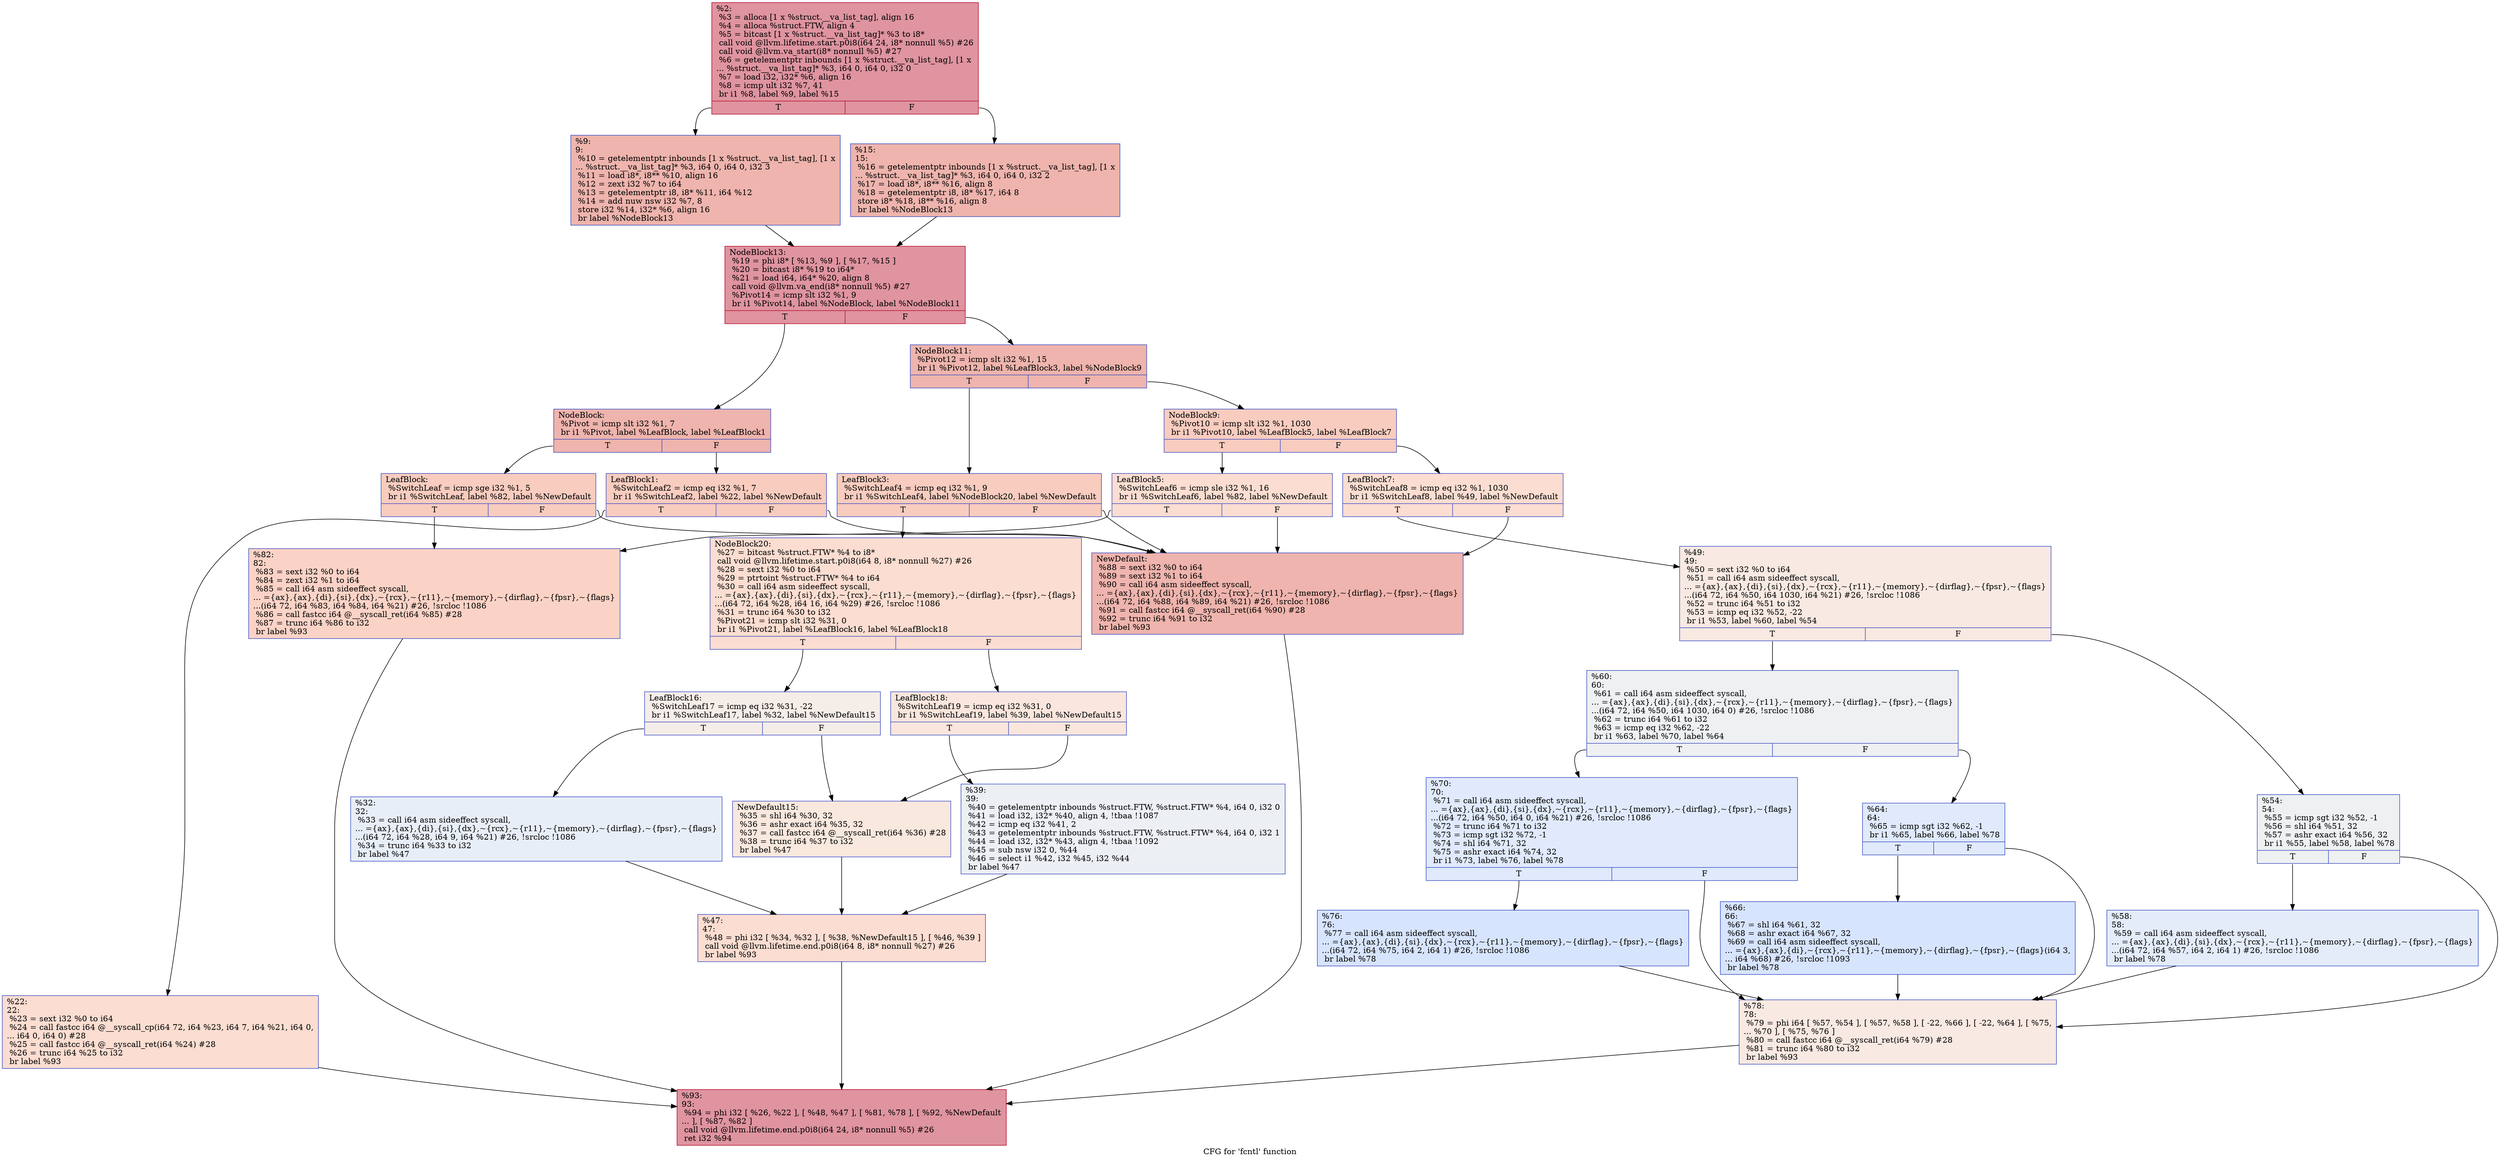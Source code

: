 digraph "CFG for 'fcntl' function" {
	label="CFG for 'fcntl' function";

	Node0x23c97b0 [shape=record,color="#b70d28ff", style=filled, fillcolor="#b70d2870",label="{%2:\l  %3 = alloca [1 x %struct.__va_list_tag], align 16\l  %4 = alloca %struct.FTW, align 4\l  %5 = bitcast [1 x %struct.__va_list_tag]* %3 to i8*\l  call void @llvm.lifetime.start.p0i8(i64 24, i8* nonnull %5) #26\l  call void @llvm.va_start(i8* nonnull %5) #27\l  %6 = getelementptr inbounds [1 x %struct.__va_list_tag], [1 x\l... %struct.__va_list_tag]* %3, i64 0, i64 0, i32 0\l  %7 = load i32, i32* %6, align 16\l  %8 = icmp ult i32 %7, 41\l  br i1 %8, label %9, label %15\l|{<s0>T|<s1>F}}"];
	Node0x23c97b0:s0 -> Node0x23cae70;
	Node0x23c97b0:s1 -> Node0x23caec0;
	Node0x23cae70 [shape=record,color="#3d50c3ff", style=filled, fillcolor="#d8564670",label="{%9:\l9:                                                \l  %10 = getelementptr inbounds [1 x %struct.__va_list_tag], [1 x\l... %struct.__va_list_tag]* %3, i64 0, i64 0, i32 3\l  %11 = load i8*, i8** %10, align 16\l  %12 = zext i32 %7 to i64\l  %13 = getelementptr i8, i8* %11, i64 %12\l  %14 = add nuw nsw i32 %7, 8\l  store i32 %14, i32* %6, align 16\l  br label %NodeBlock13\l}"];
	Node0x23cae70 -> Node0x23caf10;
	Node0x23caec0 [shape=record,color="#3d50c3ff", style=filled, fillcolor="#d8564670",label="{%15:\l15:                                               \l  %16 = getelementptr inbounds [1 x %struct.__va_list_tag], [1 x\l... %struct.__va_list_tag]* %3, i64 0, i64 0, i32 2\l  %17 = load i8*, i8** %16, align 8\l  %18 = getelementptr i8, i8* %17, i64 8\l  store i8* %18, i8** %16, align 8\l  br label %NodeBlock13\l}"];
	Node0x23caec0 -> Node0x23caf10;
	Node0x23caf10 [shape=record,color="#b70d28ff", style=filled, fillcolor="#b70d2870",label="{NodeBlock13:                                      \l  %19 = phi i8* [ %13, %9 ], [ %17, %15 ]\l  %20 = bitcast i8* %19 to i64*\l  %21 = load i64, i64* %20, align 8\l  call void @llvm.va_end(i8* nonnull %5) #27\l  %Pivot14 = icmp slt i32 %1, 9\l  br i1 %Pivot14, label %NodeBlock, label %NodeBlock11\l|{<s0>T|<s1>F}}"];
	Node0x23caf10:s0 -> Node0x23cb0f0;
	Node0x23caf10:s1 -> Node0x23caf60;
	Node0x23caf60 [shape=record,color="#3d50c3ff", style=filled, fillcolor="#d8564670",label="{NodeBlock11:                                      \l  %Pivot12 = icmp slt i32 %1, 15\l  br i1 %Pivot12, label %LeafBlock3, label %NodeBlock9\l|{<s0>T|<s1>F}}"];
	Node0x23caf60:s0 -> Node0x23cb0a0;
	Node0x23caf60:s1 -> Node0x23cafb0;
	Node0x23cafb0 [shape=record,color="#3d50c3ff", style=filled, fillcolor="#f08b6e70",label="{NodeBlock9:                                       \l  %Pivot10 = icmp slt i32 %1, 1030\l  br i1 %Pivot10, label %LeafBlock5, label %LeafBlock7\l|{<s0>T|<s1>F}}"];
	Node0x23cafb0:s0 -> Node0x23cb050;
	Node0x23cafb0:s1 -> Node0x23cb000;
	Node0x23cb000 [shape=record,color="#3d50c3ff", style=filled, fillcolor="#f7b39670",label="{LeafBlock7:                                       \l  %SwitchLeaf8 = icmp eq i32 %1, 1030\l  br i1 %SwitchLeaf8, label %49, label %NewDefault\l|{<s0>T|<s1>F}}"];
	Node0x23cb000:s0 -> Node0x23cb460;
	Node0x23cb000:s1 -> Node0x23cb780;
	Node0x23cb050 [shape=record,color="#3d50c3ff", style=filled, fillcolor="#f7b39670",label="{LeafBlock5:                                       \l  %SwitchLeaf6 = icmp sle i32 %1, 16\l  br i1 %SwitchLeaf6, label %82, label %NewDefault\l|{<s0>T|<s1>F}}"];
	Node0x23cb050:s0 -> Node0x23cb730;
	Node0x23cb050:s1 -> Node0x23cb780;
	Node0x23cb0a0 [shape=record,color="#3d50c3ff", style=filled, fillcolor="#f08b6e70",label="{LeafBlock3:                                       \l  %SwitchLeaf4 = icmp eq i32 %1, 9\l  br i1 %SwitchLeaf4, label %NodeBlock20, label %NewDefault\l|{<s0>T|<s1>F}}"];
	Node0x23cb0a0:s0 -> Node0x23cb230;
	Node0x23cb0a0:s1 -> Node0x23cb780;
	Node0x23cb0f0 [shape=record,color="#3d50c3ff", style=filled, fillcolor="#d8564670",label="{NodeBlock:                                        \l  %Pivot = icmp slt i32 %1, 7\l  br i1 %Pivot, label %LeafBlock, label %LeafBlock1\l|{<s0>T|<s1>F}}"];
	Node0x23cb0f0:s0 -> Node0x23cb190;
	Node0x23cb0f0:s1 -> Node0x23cb140;
	Node0x23cb140 [shape=record,color="#3d50c3ff", style=filled, fillcolor="#f08b6e70",label="{LeafBlock1:                                       \l  %SwitchLeaf2 = icmp eq i32 %1, 7\l  br i1 %SwitchLeaf2, label %22, label %NewDefault\l|{<s0>T|<s1>F}}"];
	Node0x23cb140:s0 -> Node0x23cb1e0;
	Node0x23cb140:s1 -> Node0x23cb780;
	Node0x23cb190 [shape=record,color="#3d50c3ff", style=filled, fillcolor="#f08b6e70",label="{LeafBlock:                                        \l  %SwitchLeaf = icmp sge i32 %1, 5\l  br i1 %SwitchLeaf, label %82, label %NewDefault\l|{<s0>T|<s1>F}}"];
	Node0x23cb190:s0 -> Node0x23cb730;
	Node0x23cb190:s1 -> Node0x23cb780;
	Node0x23cb1e0 [shape=record,color="#3d50c3ff", style=filled, fillcolor="#f7b39670",label="{%22:\l22:                                               \l  %23 = sext i32 %0 to i64\l  %24 = call fastcc i64 @__syscall_cp(i64 72, i64 %23, i64 7, i64 %21, i64 0,\l... i64 0, i64 0) #28\l  %25 = call fastcc i64 @__syscall_ret(i64 %24) #28\l  %26 = trunc i64 %25 to i32\l  br label %93\l}"];
	Node0x23cb1e0 -> Node0x23cb7d0;
	Node0x23cb230 [shape=record,color="#3d50c3ff", style=filled, fillcolor="#f7b39670",label="{NodeBlock20:                                      \l  %27 = bitcast %struct.FTW* %4 to i8*\l  call void @llvm.lifetime.start.p0i8(i64 8, i8* nonnull %27) #26\l  %28 = sext i32 %0 to i64\l  %29 = ptrtoint %struct.FTW* %4 to i64\l  %30 = call i64 asm sideeffect syscall,\l... =\{ax\},\{ax\},\{di\},\{si\},\{dx\},~\{rcx\},~\{r11\},~\{memory\},~\{dirflag\},~\{fpsr\},~\{flags\}\l...(i64 72, i64 %28, i64 16, i64 %29) #26, !srcloc !1086\l  %31 = trunc i64 %30 to i32\l  %Pivot21 = icmp slt i32 %31, 0\l  br i1 %Pivot21, label %LeafBlock16, label %LeafBlock18\l|{<s0>T|<s1>F}}"];
	Node0x23cb230:s0 -> Node0x23cb2d0;
	Node0x23cb230:s1 -> Node0x23cb280;
	Node0x23cb280 [shape=record,color="#3d50c3ff", style=filled, fillcolor="#f3c7b170",label="{LeafBlock18:                                      \l  %SwitchLeaf19 = icmp eq i32 %31, 0\l  br i1 %SwitchLeaf19, label %39, label %NewDefault15\l|{<s0>T|<s1>F}}"];
	Node0x23cb280:s0 -> Node0x23cb3c0;
	Node0x23cb280:s1 -> Node0x23cb370;
	Node0x23cb2d0 [shape=record,color="#3d50c3ff", style=filled, fillcolor="#e8d6cc70",label="{LeafBlock16:                                      \l  %SwitchLeaf17 = icmp eq i32 %31, -22\l  br i1 %SwitchLeaf17, label %32, label %NewDefault15\l|{<s0>T|<s1>F}}"];
	Node0x23cb2d0:s0 -> Node0x23cb320;
	Node0x23cb2d0:s1 -> Node0x23cb370;
	Node0x23cb320 [shape=record,color="#3d50c3ff", style=filled, fillcolor="#cbd8ee70",label="{%32:\l32:                                               \l  %33 = call i64 asm sideeffect syscall,\l... =\{ax\},\{ax\},\{di\},\{si\},\{dx\},~\{rcx\},~\{r11\},~\{memory\},~\{dirflag\},~\{fpsr\},~\{flags\}\l...(i64 72, i64 %28, i64 9, i64 %21) #26, !srcloc !1086\l  %34 = trunc i64 %33 to i32\l  br label %47\l}"];
	Node0x23cb320 -> Node0x23cb410;
	Node0x23cb370 [shape=record,color="#3d50c3ff", style=filled, fillcolor="#f2cab570",label="{NewDefault15:                                     \l  %35 = shl i64 %30, 32\l  %36 = ashr exact i64 %35, 32\l  %37 = call fastcc i64 @__syscall_ret(i64 %36) #28\l  %38 = trunc i64 %37 to i32\l  br label %47\l}"];
	Node0x23cb370 -> Node0x23cb410;
	Node0x23cb3c0 [shape=record,color="#3d50c3ff", style=filled, fillcolor="#d4dbe670",label="{%39:\l39:                                               \l  %40 = getelementptr inbounds %struct.FTW, %struct.FTW* %4, i64 0, i32 0\l  %41 = load i32, i32* %40, align 4, !tbaa !1087\l  %42 = icmp eq i32 %41, 2\l  %43 = getelementptr inbounds %struct.FTW, %struct.FTW* %4, i64 0, i32 1\l  %44 = load i32, i32* %43, align 4, !tbaa !1092\l  %45 = sub nsw i32 0, %44\l  %46 = select i1 %42, i32 %45, i32 %44\l  br label %47\l}"];
	Node0x23cb3c0 -> Node0x23cb410;
	Node0x23cb410 [shape=record,color="#3d50c3ff", style=filled, fillcolor="#f7b39670",label="{%47:\l47:                                               \l  %48 = phi i32 [ %34, %32 ], [ %38, %NewDefault15 ], [ %46, %39 ]\l  call void @llvm.lifetime.end.p0i8(i64 8, i8* nonnull %27) #26\l  br label %93\l}"];
	Node0x23cb410 -> Node0x23cb7d0;
	Node0x23cb460 [shape=record,color="#3d50c3ff", style=filled, fillcolor="#efcebd70",label="{%49:\l49:                                               \l  %50 = sext i32 %0 to i64\l  %51 = call i64 asm sideeffect syscall,\l... =\{ax\},\{ax\},\{di\},\{si\},\{dx\},~\{rcx\},~\{r11\},~\{memory\},~\{dirflag\},~\{fpsr\},~\{flags\}\l...(i64 72, i64 %50, i64 1030, i64 %21) #26, !srcloc !1086\l  %52 = trunc i64 %51 to i32\l  %53 = icmp eq i32 %52, -22\l  br i1 %53, label %60, label %54\l|{<s0>T|<s1>F}}"];
	Node0x23cb460:s0 -> Node0x23cb550;
	Node0x23cb460:s1 -> Node0x23cb4b0;
	Node0x23cb4b0 [shape=record,color="#3d50c3ff", style=filled, fillcolor="#d9dce170",label="{%54:\l54:                                               \l  %55 = icmp sgt i32 %52, -1\l  %56 = shl i64 %51, 32\l  %57 = ashr exact i64 %56, 32\l  br i1 %55, label %58, label %78\l|{<s0>T|<s1>F}}"];
	Node0x23cb4b0:s0 -> Node0x23cb500;
	Node0x23cb4b0:s1 -> Node0x23cb6e0;
	Node0x23cb500 [shape=record,color="#3d50c3ff", style=filled, fillcolor="#c1d4f470",label="{%58:\l58:                                               \l  %59 = call i64 asm sideeffect syscall,\l... =\{ax\},\{ax\},\{di\},\{si\},\{dx\},~\{rcx\},~\{r11\},~\{memory\},~\{dirflag\},~\{fpsr\},~\{flags\}\l...(i64 72, i64 %57, i64 2, i64 1) #26, !srcloc !1086\l  br label %78\l}"];
	Node0x23cb500 -> Node0x23cb6e0;
	Node0x23cb550 [shape=record,color="#3d50c3ff", style=filled, fillcolor="#d9dce170",label="{%60:\l60:                                               \l  %61 = call i64 asm sideeffect syscall,\l... =\{ax\},\{ax\},\{di\},\{si\},\{dx\},~\{rcx\},~\{r11\},~\{memory\},~\{dirflag\},~\{fpsr\},~\{flags\}\l...(i64 72, i64 %50, i64 1030, i64 0) #26, !srcloc !1086\l  %62 = trunc i64 %61 to i32\l  %63 = icmp eq i32 %62, -22\l  br i1 %63, label %70, label %64\l|{<s0>T|<s1>F}}"];
	Node0x23cb550:s0 -> Node0x23cb640;
	Node0x23cb550:s1 -> Node0x23cb5a0;
	Node0x23cb5a0 [shape=record,color="#3d50c3ff", style=filled, fillcolor="#b9d0f970",label="{%64:\l64:                                               \l  %65 = icmp sgt i32 %62, -1\l  br i1 %65, label %66, label %78\l|{<s0>T|<s1>F}}"];
	Node0x23cb5a0:s0 -> Node0x23cb5f0;
	Node0x23cb5a0:s1 -> Node0x23cb6e0;
	Node0x23cb5f0 [shape=record,color="#3d50c3ff", style=filled, fillcolor="#a5c3fe70",label="{%66:\l66:                                               \l  %67 = shl i64 %61, 32\l  %68 = ashr exact i64 %67, 32\l  %69 = call i64 asm sideeffect syscall,\l... =\{ax\},\{ax\},\{di\},~\{rcx\},~\{r11\},~\{memory\},~\{dirflag\},~\{fpsr\},~\{flags\}(i64 3,\l... i64 %68) #26, !srcloc !1093\l  br label %78\l}"];
	Node0x23cb5f0 -> Node0x23cb6e0;
	Node0x23cb640 [shape=record,color="#3d50c3ff", style=filled, fillcolor="#b9d0f970",label="{%70:\l70:                                               \l  %71 = call i64 asm sideeffect syscall,\l... =\{ax\},\{ax\},\{di\},\{si\},\{dx\},~\{rcx\},~\{r11\},~\{memory\},~\{dirflag\},~\{fpsr\},~\{flags\}\l...(i64 72, i64 %50, i64 0, i64 %21) #26, !srcloc !1086\l  %72 = trunc i64 %71 to i32\l  %73 = icmp sgt i32 %72, -1\l  %74 = shl i64 %71, 32\l  %75 = ashr exact i64 %74, 32\l  br i1 %73, label %76, label %78\l|{<s0>T|<s1>F}}"];
	Node0x23cb640:s0 -> Node0x23cb690;
	Node0x23cb640:s1 -> Node0x23cb6e0;
	Node0x23cb690 [shape=record,color="#3d50c3ff", style=filled, fillcolor="#a5c3fe70",label="{%76:\l76:                                               \l  %77 = call i64 asm sideeffect syscall,\l... =\{ax\},\{ax\},\{di\},\{si\},\{dx\},~\{rcx\},~\{r11\},~\{memory\},~\{dirflag\},~\{fpsr\},~\{flags\}\l...(i64 72, i64 %75, i64 2, i64 1) #26, !srcloc !1086\l  br label %78\l}"];
	Node0x23cb690 -> Node0x23cb6e0;
	Node0x23cb6e0 [shape=record,color="#3d50c3ff", style=filled, fillcolor="#efcebd70",label="{%78:\l78:                                               \l  %79 = phi i64 [ %57, %54 ], [ %57, %58 ], [ -22, %66 ], [ -22, %64 ], [ %75,\l... %70 ], [ %75, %76 ]\l  %80 = call fastcc i64 @__syscall_ret(i64 %79) #28\l  %81 = trunc i64 %80 to i32\l  br label %93\l}"];
	Node0x23cb6e0 -> Node0x23cb7d0;
	Node0x23cb730 [shape=record,color="#3d50c3ff", style=filled, fillcolor="#f59c7d70",label="{%82:\l82:                                               \l  %83 = sext i32 %0 to i64\l  %84 = zext i32 %1 to i64\l  %85 = call i64 asm sideeffect syscall,\l... =\{ax\},\{ax\},\{di\},\{si\},\{dx\},~\{rcx\},~\{r11\},~\{memory\},~\{dirflag\},~\{fpsr\},~\{flags\}\l...(i64 72, i64 %83, i64 %84, i64 %21) #26, !srcloc !1086\l  %86 = call fastcc i64 @__syscall_ret(i64 %85) #28\l  %87 = trunc i64 %86 to i32\l  br label %93\l}"];
	Node0x23cb730 -> Node0x23cb7d0;
	Node0x23cb780 [shape=record,color="#3d50c3ff", style=filled, fillcolor="#d8564670",label="{NewDefault:                                       \l  %88 = sext i32 %0 to i64\l  %89 = sext i32 %1 to i64\l  %90 = call i64 asm sideeffect syscall,\l... =\{ax\},\{ax\},\{di\},\{si\},\{dx\},~\{rcx\},~\{r11\},~\{memory\},~\{dirflag\},~\{fpsr\},~\{flags\}\l...(i64 72, i64 %88, i64 %89, i64 %21) #26, !srcloc !1086\l  %91 = call fastcc i64 @__syscall_ret(i64 %90) #28\l  %92 = trunc i64 %91 to i32\l  br label %93\l}"];
	Node0x23cb780 -> Node0x23cb7d0;
	Node0x23cb7d0 [shape=record,color="#b70d28ff", style=filled, fillcolor="#b70d2870",label="{%93:\l93:                                               \l  %94 = phi i32 [ %26, %22 ], [ %48, %47 ], [ %81, %78 ], [ %92, %NewDefault\l... ], [ %87, %82 ]\l  call void @llvm.lifetime.end.p0i8(i64 24, i8* nonnull %5) #26\l  ret i32 %94\l}"];
}
